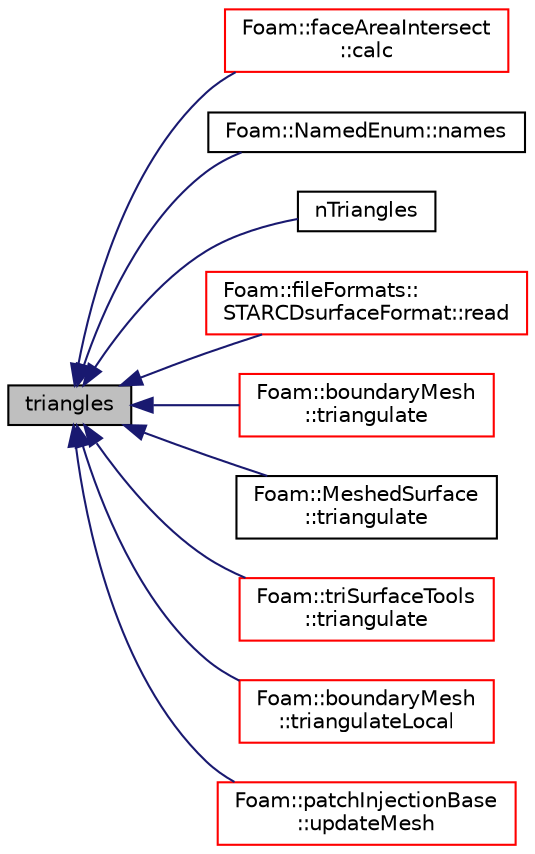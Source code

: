 digraph "triangles"
{
  bgcolor="transparent";
  edge [fontname="Helvetica",fontsize="10",labelfontname="Helvetica",labelfontsize="10"];
  node [fontname="Helvetica",fontsize="10",shape=record];
  rankdir="LR";
  Node1 [label="triangles",height=0.2,width=0.4,color="black", fillcolor="grey75", style="filled", fontcolor="black"];
  Node1 -> Node2 [dir="back",color="midnightblue",fontsize="10",style="solid",fontname="Helvetica"];
  Node2 [label="Foam::faceAreaIntersect\l::calc",height=0.2,width=0.4,color="red",URL="$a00720.html#a63c3e074f05891d9d17bbf0a2fc95f19",tooltip="Return area of intersection of faceA with faceB. "];
  Node1 -> Node3 [dir="back",color="midnightblue",fontsize="10",style="solid",fontname="Helvetica"];
  Node3 [label="Foam::NamedEnum::names",height=0.2,width=0.4,color="black",URL="$a01603.html#a7350da3a0edd92cd11e6c479c9967dc8"];
  Node1 -> Node4 [dir="back",color="midnightblue",fontsize="10",style="solid",fontname="Helvetica"];
  Node4 [label="nTriangles",height=0.2,width=0.4,color="black",URL="$a00719.html#a61b7c9ff5dfbe00bbb7797e9a177d411",tooltip="Number of triangles after splitting. "];
  Node1 -> Node5 [dir="back",color="midnightblue",fontsize="10",style="solid",fontname="Helvetica"];
  Node5 [label="Foam::fileFormats::\lSTARCDsurfaceFormat::read",height=0.2,width=0.4,color="red",URL="$a02516.html#a464ebd67acbdff0014d4dae69e3ec4be",tooltip="Read from file. "];
  Node1 -> Node6 [dir="back",color="midnightblue",fontsize="10",style="solid",fontname="Helvetica"];
  Node6 [label="Foam::boundaryMesh\l::triangulate",height=0.2,width=0.4,color="red",URL="$a00146.html#a34bccd057e1d4e5588d84ba5d267728a",tooltip="Simple triangulation of face subset. TotalNTris is total number. "];
  Node1 -> Node7 [dir="back",color="midnightblue",fontsize="10",style="solid",fontname="Helvetica"];
  Node7 [label="Foam::MeshedSurface\l::triangulate",height=0.2,width=0.4,color="black",URL="$a01498.html#ab8d32c1bc9e030a0f792cce93813f0cc",tooltip="Triangulate in-place, returning the number of triangles added. "];
  Node1 -> Node8 [dir="back",color="midnightblue",fontsize="10",style="solid",fontname="Helvetica"];
  Node8 [label="Foam::triSurfaceTools\l::triangulate",height=0.2,width=0.4,color="red",URL="$a02780.html#abc610083203403b6a9406e6d0206150e",tooltip="Simple triangulation of (selected patches of) boundaryMesh. Needs. "];
  Node1 -> Node9 [dir="back",color="midnightblue",fontsize="10",style="solid",fontname="Helvetica"];
  Node9 [label="Foam::boundaryMesh\l::triangulateLocal",height=0.2,width=0.4,color="red",URL="$a00146.html#a94ee02ab438b377853721bccd5047123",tooltip="Same as triangulate but in local vertex numbering. "];
  Node1 -> Node10 [dir="back",color="midnightblue",fontsize="10",style="solid",fontname="Helvetica"];
  Node10 [label="Foam::patchInjectionBase\l::updateMesh",height=0.2,width=0.4,color="red",URL="$a01841.html#a6d43ae10cf9dba5b6063e706ab5534e3",tooltip="Update patch geometry and derived info for injection locations. "];
}

